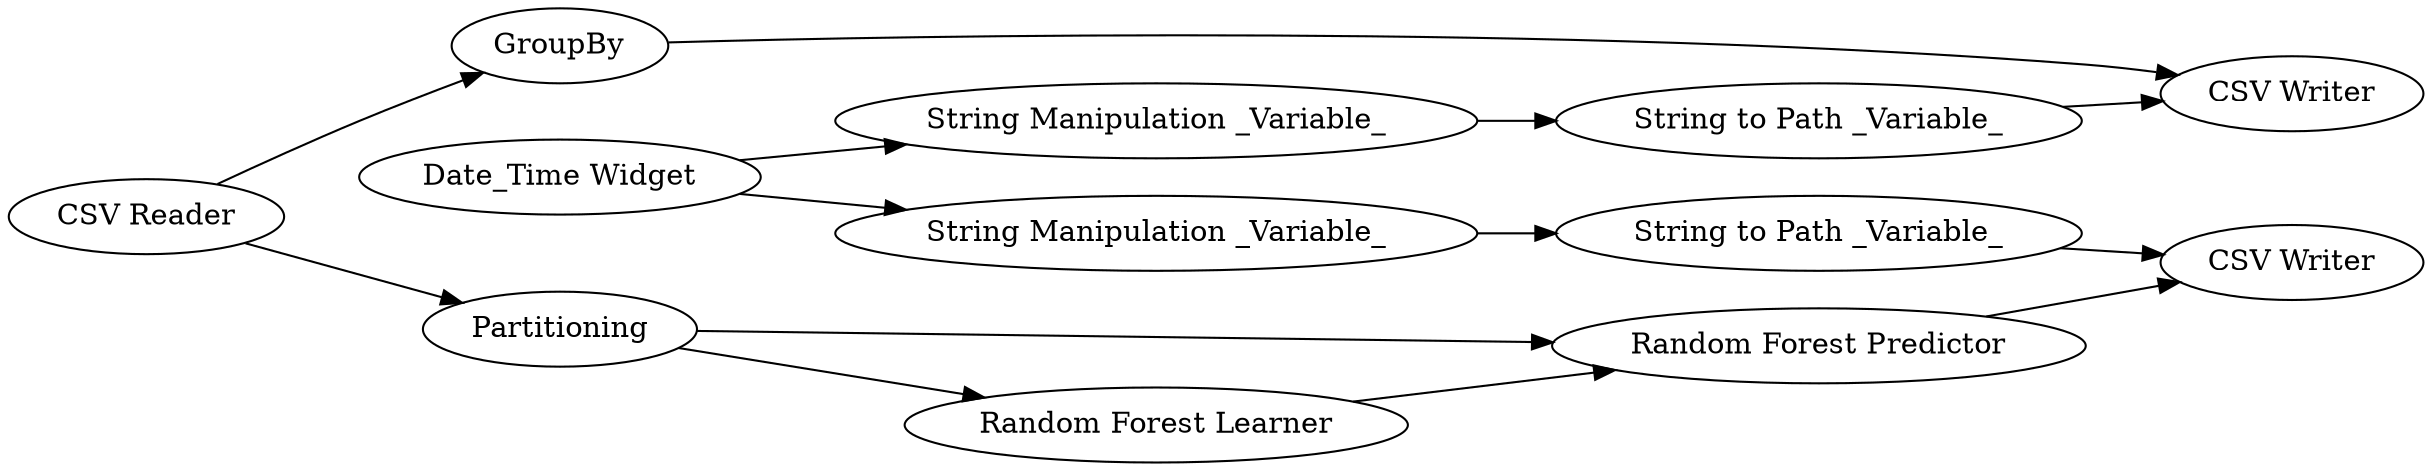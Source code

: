 digraph {
	506 -> 507
	523 -> 517
	520 -> 516
	503 -> 505
	522 -> 523
	509 -> 521
	521 -> 520
	509 -> 522
	505 -> 507
	505 -> 506
	507 -> 516
	503 -> 504
	504 -> 517
	506 [label="Random Forest Learner"]
	517 [label="CSV Writer"]
	504 [label=GroupBy]
	520 [label="String to Path _Variable_"]
	507 [label="Random Forest Predictor"]
	521 [label="String Manipulation _Variable_"]
	522 [label="String Manipulation _Variable_"]
	523 [label="String to Path _Variable_"]
	503 [label="CSV Reader"]
	505 [label=Partitioning]
	509 [label="Date_Time Widget"]
	516 [label="CSV Writer"]
	rankdir=LR
}
